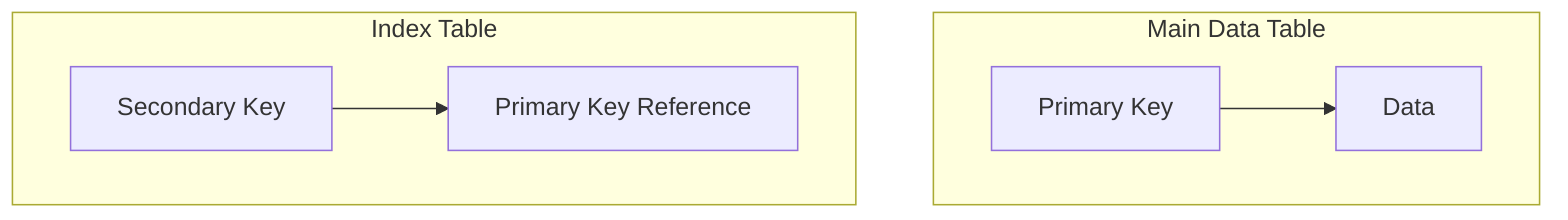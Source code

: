 graph TD
    %% Index Table for Non-Key Field Search
    subgraph Main Data Table
        A[Primary Key] --> B[Data]
    end

    subgraph Index Table
        C[Secondary Key] --> D[Primary Key Reference]
    end